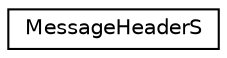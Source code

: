 digraph "Graphical Class Hierarchy"
{
  edge [fontname="Helvetica",fontsize="10",labelfontname="Helvetica",labelfontsize="10"];
  node [fontname="Helvetica",fontsize="10",shape=record];
  rankdir="LR";
  Node0 [label="MessageHeaderS",height=0.2,width=0.4,color="black", fillcolor="white", style="filled",URL="$db/d76/struct_message_header_s.html"];
}
